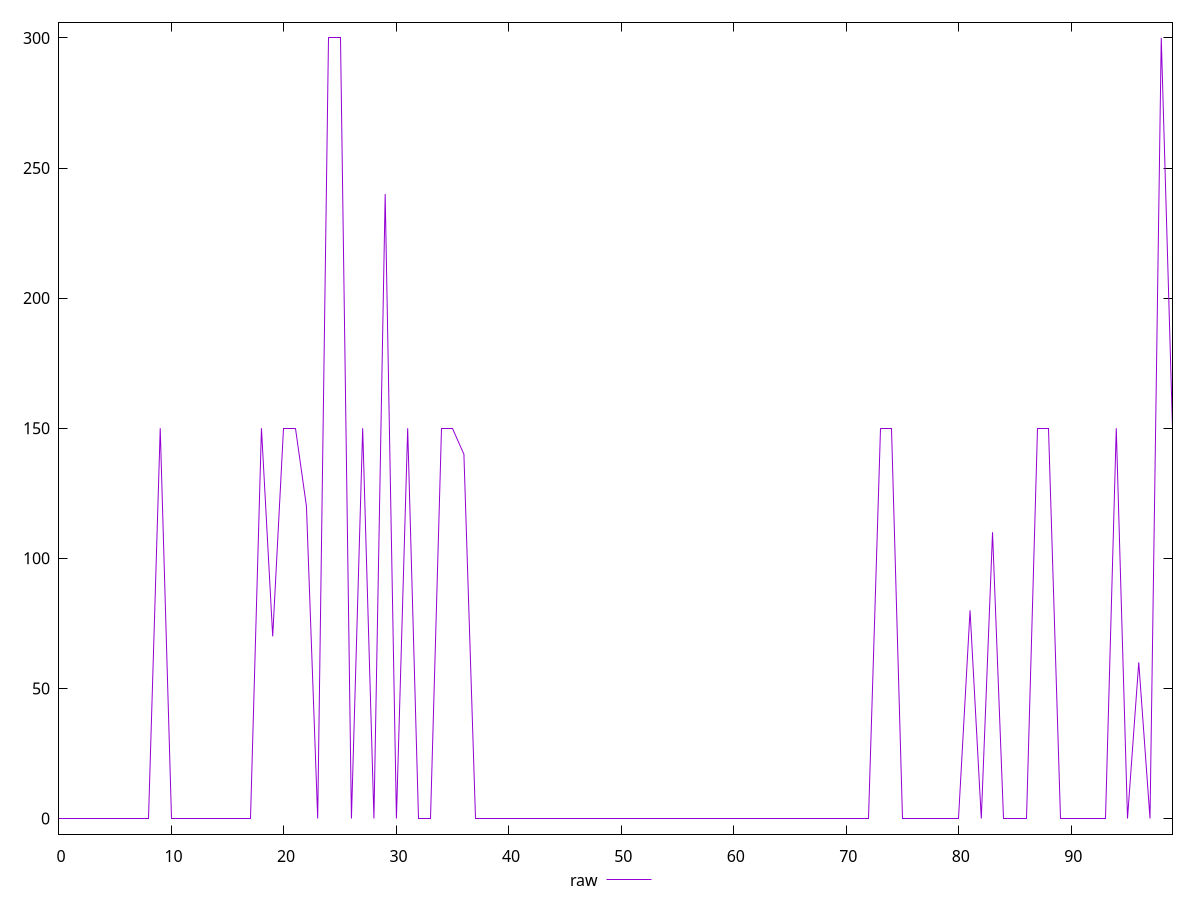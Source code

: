 reset

$raw <<EOF
0 0
1 0
2 0
3 0
4 0
5 0
6 0
7 0
8 0
9 150
10 0
11 0
12 0
13 0
14 0
15 0
16 0
17 0
18 150
19 70
20 150
21 150
22 120
23 0
24 300
25 300
26 0
27 150
28 0
29 240
30 0
31 150
32 0
33 0
34 150
35 150
36 140
37 0
38 0
39 0
40 0
41 0
42 0
43 0
44 0
45 0
46 0
47 0
48 0
49 0
50 0
51 0
52 0
53 0
54 0
55 0
56 0
57 0
58 0
59 0
60 0
61 0
62 0
63 0
64 0
65 0
66 0
67 0
68 0
69 0
70 0
71 0
72 0
73 150
74 150
75 0
76 0
77 0
78 0
79 0
80 0
81 80
82 0
83 110
84 0
85 0
86 0
87 150
88 150
89 0
90 0
91 0
92 0
93 0
94 150
95 0
96 60
97 0
98 300
99 150
EOF

set key outside below
set xrange [0:99]
set yrange [-6:306]
set trange [-6:306]
set terminal svg size 640, 500 enhanced background rgb 'white'
set output "reprap/unminified-javascript/samples/pages+cached/raw/values.svg"

plot $raw title "raw" with line

reset
